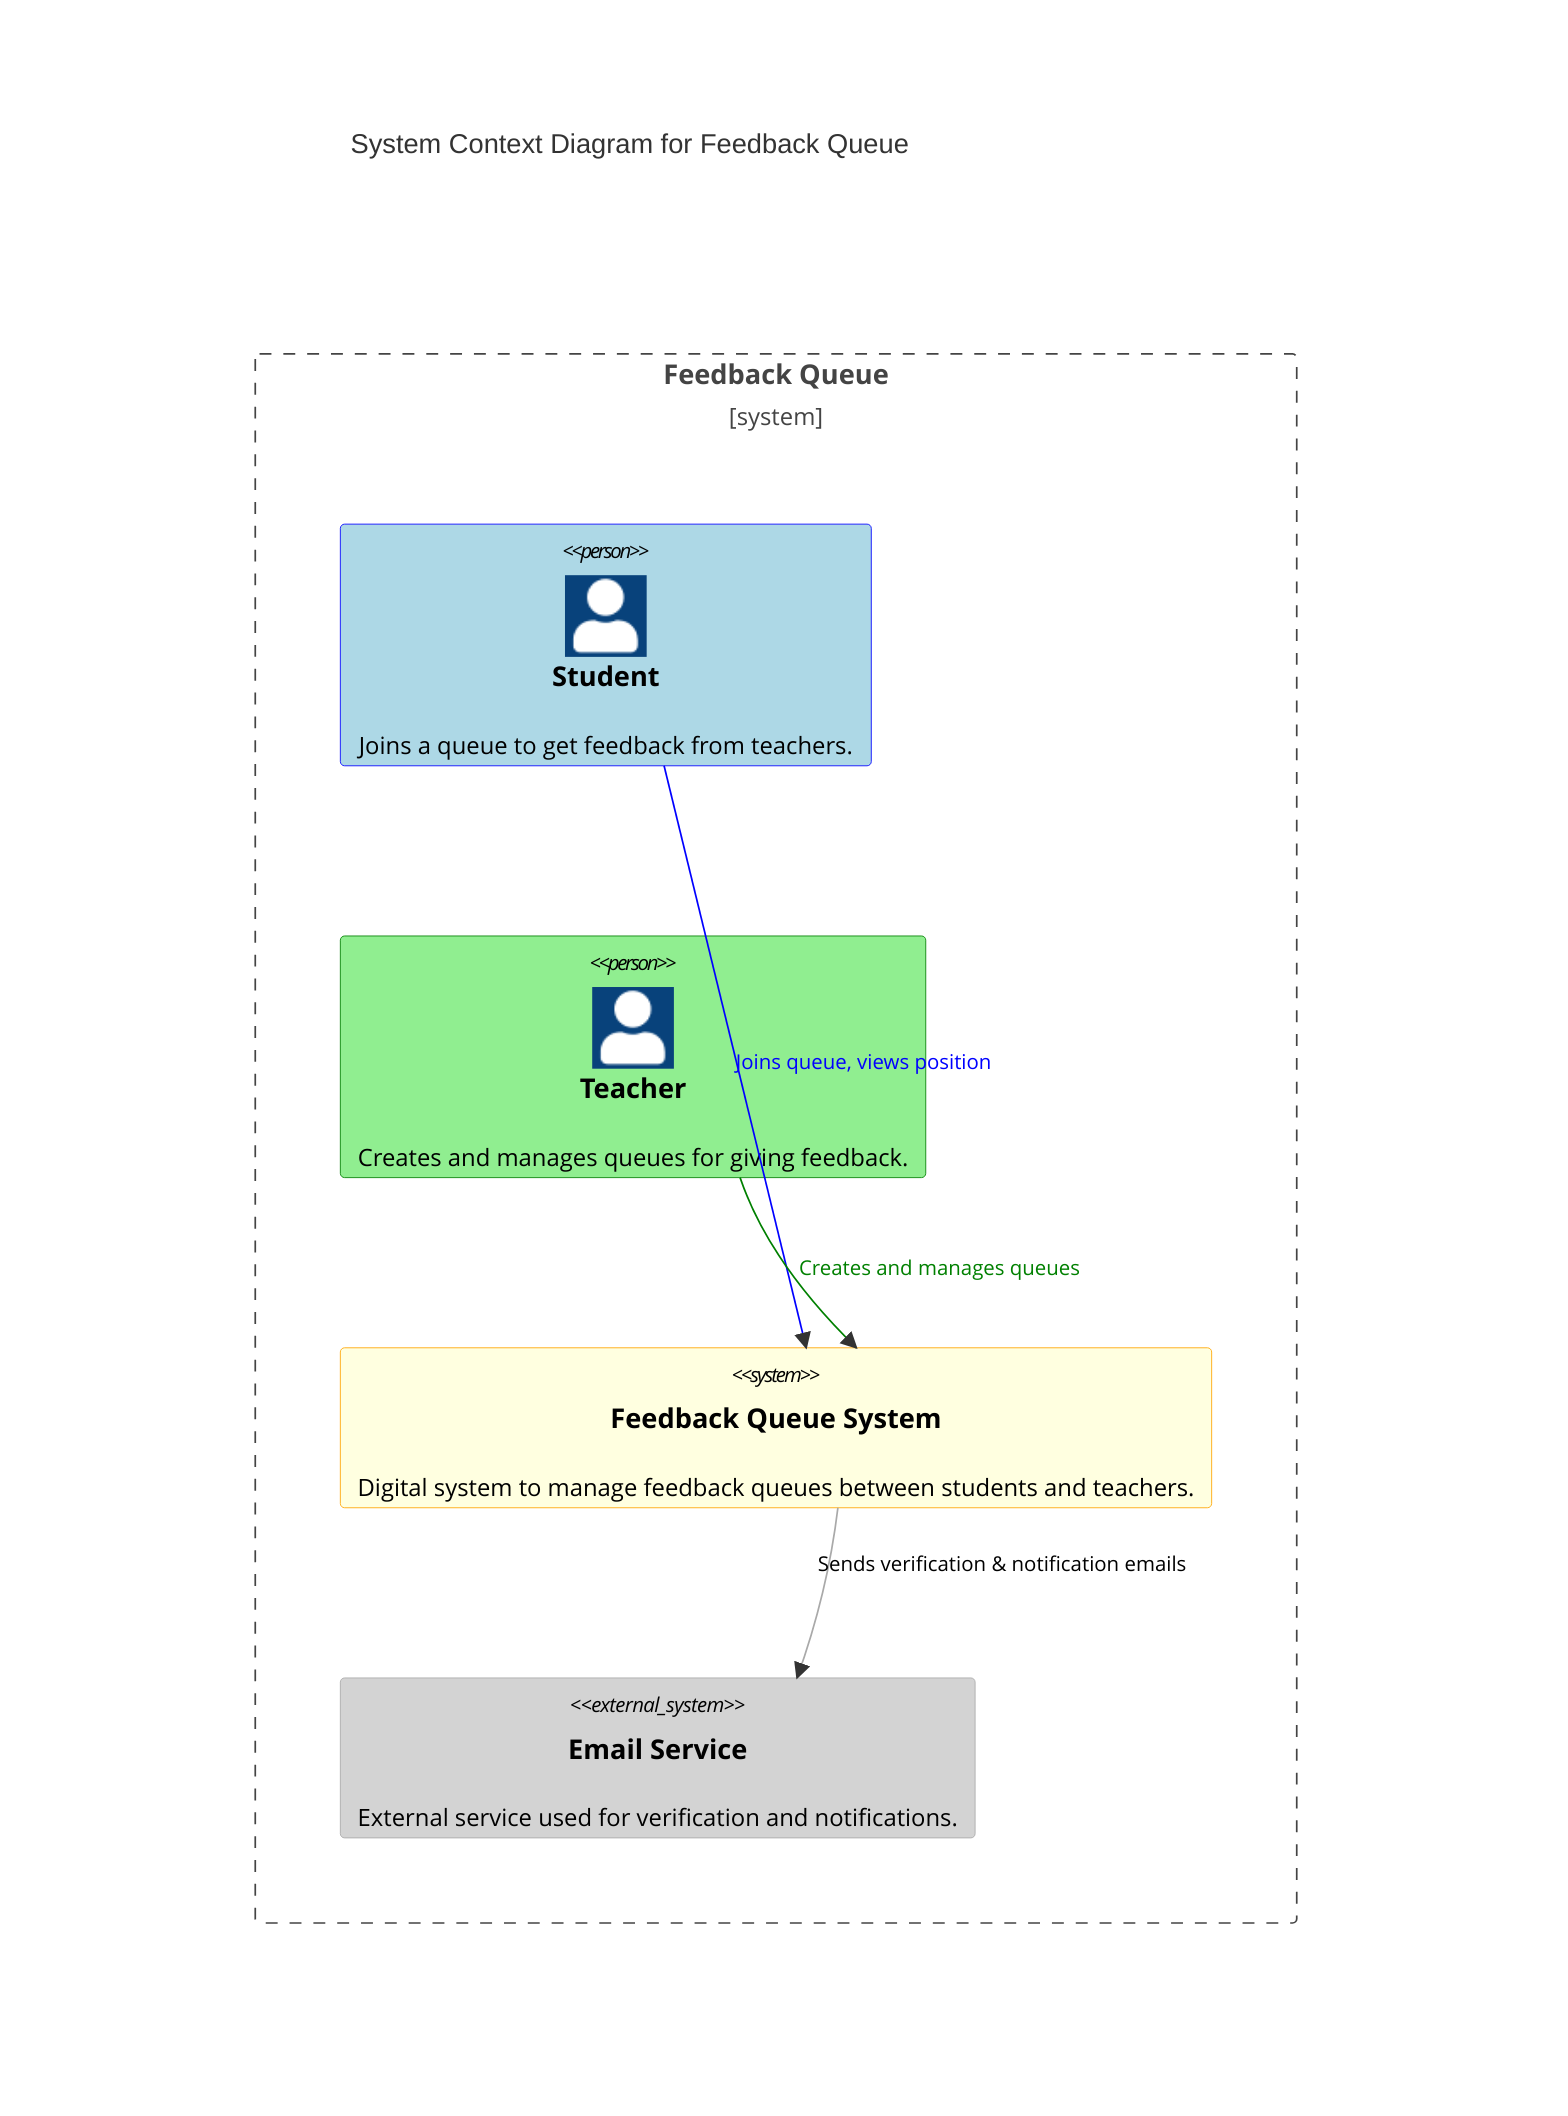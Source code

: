 C4Context
    title System Context Diagram for Feedback Queue

    Boundary(b0, "Feedback Queue") {
        Person(student, "Student", "Joins a queue to get feedback from teachers.")
        Person(teacher, "Teacher", "Creates and manages queues for giving feedback.")

        System(feedbackQueue, "Feedback Queue System", "Digital system to manage feedback queues between students and teachers.")

        System_Ext(emailService, "Email Service", "External service used for verification and notifications.")
    }

    Rel(student, feedbackQueue, "Joins queue, views position")
    Rel(teacher, feedbackQueue, "Creates and manages queues")
    Rel(feedbackQueue, emailService, "Sends verification & notification emails")

    UpdateElementStyle(student, $bgColor="lightblue", $fontColor="black", $borderColor="blue")
    UpdateElementStyle(teacher, $bgColor="lightgreen", $fontColor="black", $borderColor="green")
    UpdateElementStyle(feedbackQueue, $bgColor="lightyellow", $fontColor="black", $borderColor="orange")
    UpdateElementStyle(emailService, $bgColor="lightgrey", $fontColor="black", $borderColor="darkgrey")

    UpdateRelStyle(student, feedbackQueue, $textColor="blue", $lineColor="blue")
    UpdateRelStyle(teacher, feedbackQueue, $textColor="green", $lineColor="green")
    UpdateRelStyle(feedbackQueue, emailService, $textColor="black", $lineColor="darkgrey", $offsetY="-20")

    UpdateLayoutConfig($c4ShapeInRow="2", $c4BoundaryInRow="1")